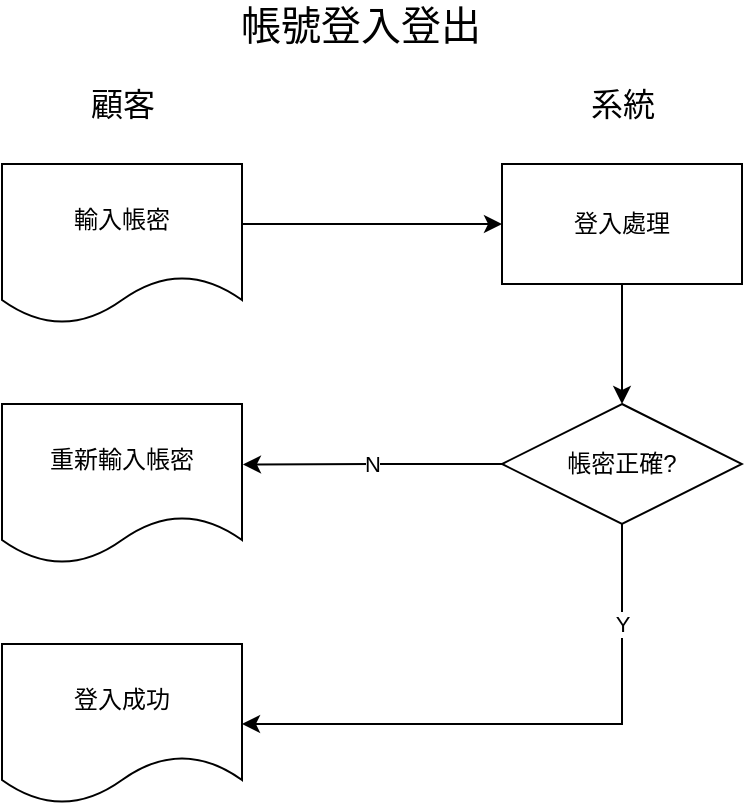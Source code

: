 <mxfile version="12.9.13" type="device"><diagram id="GPLKiBFnbzVfdqeJM_Hh" name="Page-1"><mxGraphModel dx="865" dy="506" grid="1" gridSize="10" guides="1" tooltips="1" connect="1" arrows="1" fold="1" page="1" pageScale="1" pageWidth="827" pageHeight="1169" math="0" shadow="0"><root><mxCell id="0"/><mxCell id="1" parent="0"/><mxCell id="ey9c2babGfAAuN_n8m6F-5" style="edgeStyle=orthogonalEdgeStyle;rounded=0;orthogonalLoop=1;jettySize=auto;html=1;exitX=1;exitY=0.5;exitDx=0;exitDy=0;entryX=0;entryY=0.5;entryDx=0;entryDy=0;" parent="1" source="EU1I8d-X1N5eUTx9gcNf-2" target="ey9c2babGfAAuN_n8m6F-4" edge="1"><mxGeometry relative="1" as="geometry"><Array as="points"><mxPoint x="355" y="150"/></Array></mxGeometry></mxCell><mxCell id="EU1I8d-X1N5eUTx9gcNf-2" value="輸入帳密" style="shape=document;whiteSpace=wrap;html=1;boundedLbl=1;" parent="1" vertex="1"><mxGeometry x="235" y="120" width="120" height="80" as="geometry"/></mxCell><mxCell id="ey9c2babGfAAuN_n8m6F-1" value="&lt;font style=&quot;font-size: 20px&quot;&gt;帳號登入登出&lt;/font&gt;" style="text;html=1;align=center;verticalAlign=middle;resizable=0;points=[];autosize=1;" parent="1" vertex="1"><mxGeometry x="344" y="40" width="140" height="20" as="geometry"/></mxCell><mxCell id="ey9c2babGfAAuN_n8m6F-2" value="&lt;font style=&quot;font-size: 16px&quot;&gt;系統&lt;/font&gt;" style="text;html=1;align=center;verticalAlign=middle;resizable=0;points=[];autosize=1;" parent="1" vertex="1"><mxGeometry x="520" y="80" width="50" height="20" as="geometry"/></mxCell><mxCell id="ey9c2babGfAAuN_n8m6F-3" value="&lt;font style=&quot;font-size: 16px&quot;&gt;顧客&lt;/font&gt;" style="text;html=1;align=center;verticalAlign=middle;resizable=0;points=[];autosize=1;" parent="1" vertex="1"><mxGeometry x="270" y="80" width="50" height="20" as="geometry"/></mxCell><mxCell id="ey9c2babGfAAuN_n8m6F-10" style="edgeStyle=orthogonalEdgeStyle;rounded=0;orthogonalLoop=1;jettySize=auto;html=1;exitX=0.5;exitY=1;exitDx=0;exitDy=0;entryX=0.5;entryY=0;entryDx=0;entryDy=0;" parent="1" source="ey9c2babGfAAuN_n8m6F-4" target="ey9c2babGfAAuN_n8m6F-6" edge="1"><mxGeometry relative="1" as="geometry"/></mxCell><mxCell id="ey9c2babGfAAuN_n8m6F-4" value="登入處理" style="rounded=0;whiteSpace=wrap;html=1;" parent="1" vertex="1"><mxGeometry x="485" y="120" width="120" height="60" as="geometry"/></mxCell><mxCell id="ey9c2babGfAAuN_n8m6F-14" style="edgeStyle=orthogonalEdgeStyle;rounded=0;orthogonalLoop=1;jettySize=auto;html=1;exitX=0;exitY=0.5;exitDx=0;exitDy=0;entryX=1.004;entryY=0.378;entryDx=0;entryDy=0;entryPerimeter=0;" parent="1" source="ey9c2babGfAAuN_n8m6F-6" target="ey9c2babGfAAuN_n8m6F-13" edge="1"><mxGeometry relative="1" as="geometry"/></mxCell><mxCell id="ey9c2babGfAAuN_n8m6F-15" value="N" style="edgeLabel;html=1;align=center;verticalAlign=middle;resizable=0;points=[];" parent="ey9c2babGfAAuN_n8m6F-14" vertex="1" connectable="0"><mxGeometry x="0.13" relative="1" as="geometry"><mxPoint x="7.76" y="-0.18" as="offset"/></mxGeometry></mxCell><mxCell id="eQv7m5AoZIUZYrhgX4Gi-1" style="edgeStyle=orthogonalEdgeStyle;rounded=0;orthogonalLoop=1;jettySize=auto;html=1;exitX=0.5;exitY=1;exitDx=0;exitDy=0;entryX=1;entryY=0.5;entryDx=0;entryDy=0;" edge="1" parent="1" source="ey9c2babGfAAuN_n8m6F-6" target="oVLMykix7YFSzF56Cp_b-2"><mxGeometry relative="1" as="geometry"/></mxCell><mxCell id="eQv7m5AoZIUZYrhgX4Gi-2" value="Y" style="edgeLabel;html=1;align=center;verticalAlign=middle;resizable=0;points=[];" vertex="1" connectable="0" parent="eQv7m5AoZIUZYrhgX4Gi-1"><mxGeometry x="-0.815" y="-1" relative="1" as="geometry"><mxPoint x="1" y="23.14" as="offset"/></mxGeometry></mxCell><mxCell id="ey9c2babGfAAuN_n8m6F-6" value="帳密正確?" style="shape=rhombus;perimeter=rhombusPerimeter;whiteSpace=wrap;html=1;align=center;" parent="1" vertex="1"><mxGeometry x="485" y="240" width="120" height="60" as="geometry"/></mxCell><mxCell id="ey9c2babGfAAuN_n8m6F-13" value="重新輸入帳密" style="shape=document;whiteSpace=wrap;html=1;boundedLbl=1;" parent="1" vertex="1"><mxGeometry x="235" y="240" width="120" height="80" as="geometry"/></mxCell><mxCell id="oVLMykix7YFSzF56Cp_b-2" value="登入成功" style="shape=document;whiteSpace=wrap;html=1;boundedLbl=1;" parent="1" vertex="1"><mxGeometry x="235" y="360" width="120" height="80" as="geometry"/></mxCell></root></mxGraphModel></diagram></mxfile>